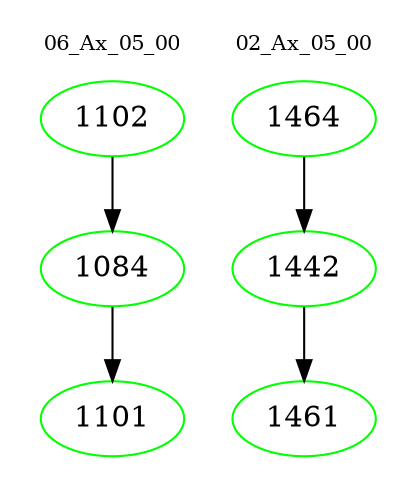 digraph{
subgraph cluster_0 {
color = white
label = "06_Ax_05_00";
fontsize=10;
T0_1102 [label="1102", color="green"]
T0_1102 -> T0_1084 [color="black"]
T0_1084 [label="1084", color="green"]
T0_1084 -> T0_1101 [color="black"]
T0_1101 [label="1101", color="green"]
}
subgraph cluster_1 {
color = white
label = "02_Ax_05_00";
fontsize=10;
T1_1464 [label="1464", color="green"]
T1_1464 -> T1_1442 [color="black"]
T1_1442 [label="1442", color="green"]
T1_1442 -> T1_1461 [color="black"]
T1_1461 [label="1461", color="green"]
}
}
